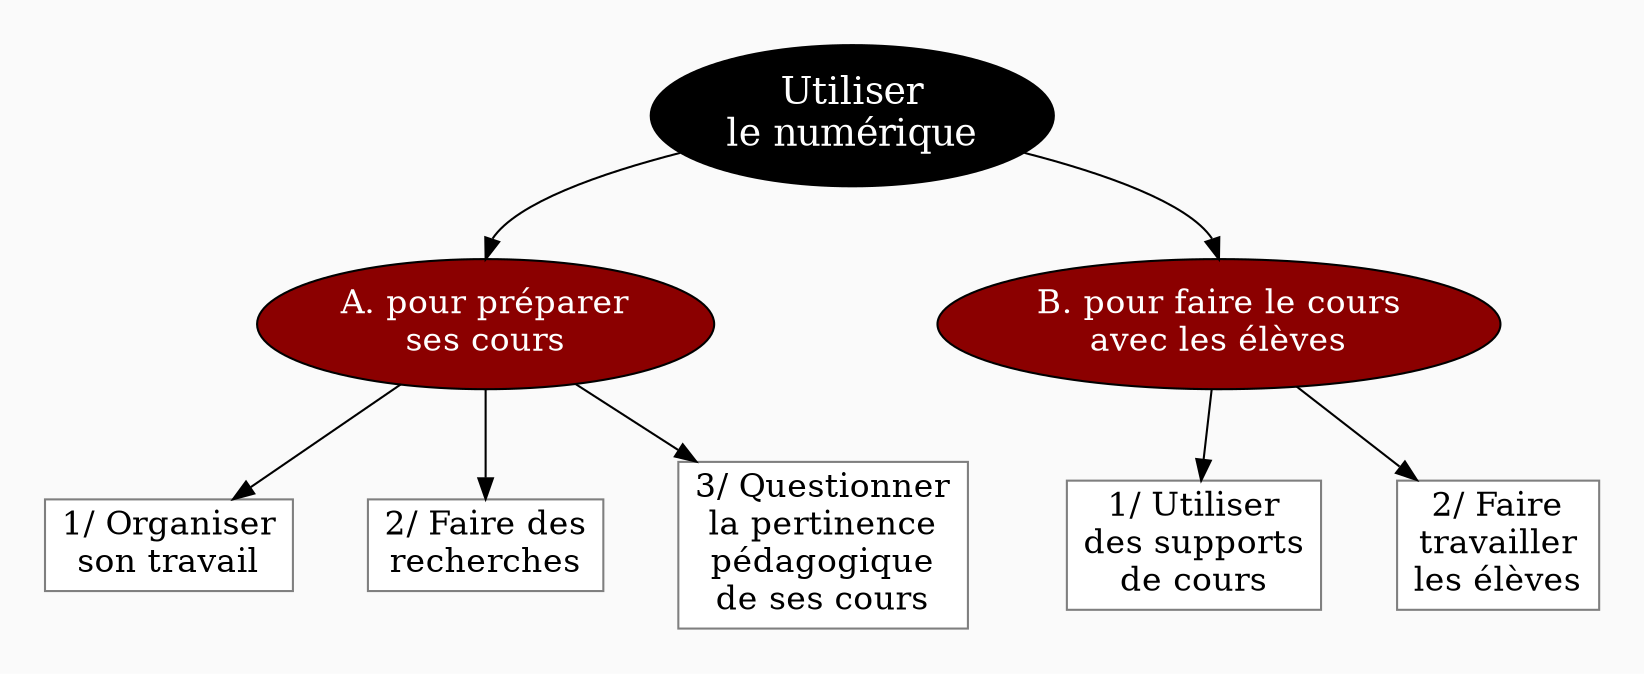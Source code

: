 digraph G {
//rankdir=LR
splines=curves
bgcolor=grey98
pad=0.3
style=filled
edge[minlen=4]
ranksep=0.1
nodesep=0.5 // valeur à changer ?

// NIVEAU 1
node[style=filled; fillcolor=12 ; fontcolor=white ; fontsize=18]
// a1[label=""]

a1[label="Utiliser
le numérique"]

// NIVEAU 2
node[style=filled;fillcolor=red4;fontcolor=white; fontsize=16]
// b1[label=""]

a1->{
b1[label="A. pour préparer
ses cours"]
b2[label="B. pour faire le cours
avec les élèves"]
}[headport=n]

{rank=same;b1->b2[style=invis,minlen=3]}

// NIVEAU 3 (sans intermédiaire)
node [shape=box; style="filled";fillcolor=white;fontcolor=black;color=grey50]
// c1[label=""]


// INTERMEDIAIRE AVANT NIVEAU 3
node[style=filled;fillcolor=grey78;shape=oval]
// [arrowhead=none]
// bc1[label=""]

// NIVEAU 3 (avec intermédiaire)
node[style="filled";fillcolor=white;shape=box;color=grey50]

// c1[label=""]

b1->{
c1[label="1/ Organiser
son travail"]
c2[label="2/ Faire des
recherches"]
c3[label="3/ Questionner
la pertinence
pédagogique
de ses cours"]
}
b2->{
c4[label="1/ Utiliser
des supports
de cours"]
c5[label="2/ Faire
travailler
les élèves"]
}


// NIVEAU 4
node[style="filled, rounded";fillcolor=white;shape=box;color=grey50]

// d1[label=""]



// ETIQUETTES EN ROUGE
node[shape="plaintext";fontcolor=firebrick3;fillcolor=grey98]

// e1[label=< <B>= Titre</B><BR /><BR />Contenu<BR /> >]
// ->e1[minlen=1;style="invis"]


}


